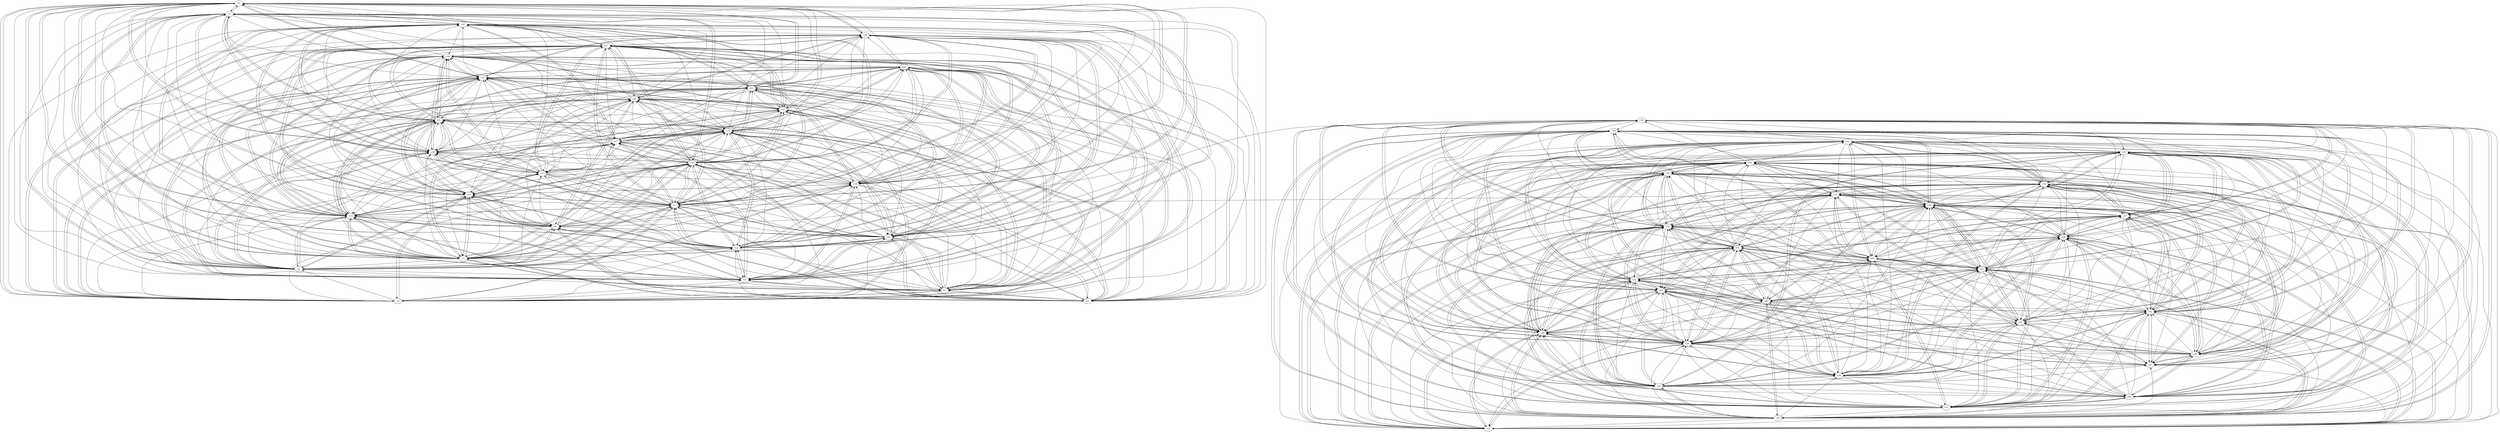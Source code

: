 digraph buchi_test082 {
    v0 [name="v0", player=1, priority=0];
    v1 [name="v1", player=1, priority=0];
    v2 [name="v2", player=1, priority=0];
    v3 [name="v3", player=1, priority=1];
    v4 [name="v4", player=1, priority=1];
    v5 [name="v5", player=1, priority=1];
    v6 [name="v6", player=1, priority=0];
    v7 [name="v7", player=1, priority=1];
    v8 [name="v8", player=1, priority=0];
    v9 [name="v9", player=0, priority=0];
    v10 [name="v10", player=1, priority=0];
    v11 [name="v11", player=0, priority=0];
    v12 [name="v12", player=1, priority=0];
    v13 [name="v13", player=0, priority=1];
    v14 [name="v14", player=1, priority=0];
    v15 [name="v15", player=1, priority=0];
    v16 [name="v16", player=1, priority=1];
    v17 [name="v17", player=0, priority=0];
    v18 [name="v18", player=1, priority=1];
    v19 [name="v19", player=1, priority=1];
    v20 [name="v20", player=1, priority=0];
    v21 [name="v21", player=0, priority=0];
    v22 [name="v22", player=0, priority=1];
    v23 [name="v23", player=1, priority=0];
    v24 [name="v24", player=1, priority=1];
    v25 [name="v25", player=1, priority=1];
    v26 [name="v26", player=1, priority=1];
    v27 [name="v27", player=0, priority=0];
    v28 [name="v28", player=1, priority=1];
    v29 [name="v29", player=0, priority=0];
    v30 [name="v30", player=1, priority=0];
    v31 [name="v31", player=0, priority=1];
    v32 [name="v32", player=1, priority=1];
    v33 [name="v33", player=1, priority=0];
    v34 [name="v34", player=0, priority=0];
    v35 [name="v35", player=1, priority=0];
    v36 [name="v36", player=1, priority=0];
    v37 [name="v37", player=0, priority=1];
    v38 [name="v38", player=1, priority=0];
    v39 [name="v39", player=0, priority=1];
    v40 [name="v40", player=1, priority=0];
    v41 [name="v41", player=0, priority=1];
    v42 [name="v42", player=1, priority=1];
    v43 [name="v43", player=1, priority=1];
    v44 [name="v44", player=1, priority=1];
    v45 [name="v45", player=0, priority=0];
    v46 [name="v46", player=1, priority=1];
    v47 [name="v47", player=0, priority=0];
    v48 [name="v48", player=0, priority=0];
    v49 [name="v49", player=0, priority=1];
    v50 [name="v50", player=1, priority=0];
    v51 [name="v51", player=0, priority=1];
    v52 [name="v52", player=1, priority=1];
    v53 [name="v53", player=1, priority=0];
    v54 [name="v54", player=0, priority=0];
    v55 [name="v55", player=0, priority=0];
    v56 [name="v56", player=0, priority=0];
    v57 [name="v57", player=1, priority=1];
    v58 [name="v58", player=1, priority=0];
    v59 [name="v59", player=1, priority=1];
    v15 -> v21;
    v18 -> v17;
    v47 -> v53;
    v59 -> v55;
    v18 -> v26;
    v27 -> v4;
    v8 -> v0;
    v48 -> v36;
    v27 -> v13;
    v19 -> v9;
    v48 -> v45;
    v8 -> v18;
    v48 -> v54;
    v0 -> v14;
    v11 -> v14;
    v0 -> v23;
    v52 -> v33;
    v10 -> v27;
    v52 -> v42;
    v4 -> v2;
    v44 -> v38;
    v41 -> v51;
    v52 -> v51;
    v33 -> v47;
    v22 -> v10;
    v33 -> v56;
    v22 -> v28;
    v34 -> v30;
    v3 -> v24;
    v14 -> v24;
    v56 -> v39;
    v37 -> v35;
    v59 -> v32;
    v7 -> v3;
    v18 -> v3;
    v15 -> v16;
    v26 -> v16;
    v55 -> v52;
    v7 -> v12;
    v18 -> v12;
    v15 -> v25;
    v26 -> v25;
    v47 -> v48;
    v7 -> v21;
    v48 -> v31;
    v27 -> v8;
    v29 -> v27;
    v8 -> v4;
    v19 -> v4;
    v48 -> v40;
    v40 -> v36;
    v48 -> v49;
    v0 -> v9;
    v11 -> v9;
    v40 -> v45;
    v40 -> v54;
    v25 -> v11;
    v52 -> v37;
    v25 -> v20;
    v53 -> v2;
    v44 -> v33;
    v52 -> v46;
    v2 -> v27;
    v25 -> v29;
    v22 -> v5;
    v3 -> v1;
    v3 -> v10;
    v51 -> v59;
    v3 -> v19;
    v14 -> v19;
    v32 -> v55;
    v43 -> v55;
    v14 -> v28;
    v37 -> v30;
    v15 -> v2;
    v26 -> v2;
    v55 -> v38;
    v36 -> v34;
    v59 -> v36;
    v15 -> v11;
    v26 -> v11;
    v18 -> v7;
    v36 -> v43;
    v26 -> v20;
    v47 -> v43;
    v59 -> v45;
    v18 -> v16;
    v36 -> v52;
    v59 -> v54;
    v48 -> v35;
    v6 -> v29;
    v40 -> v31;
    v21 -> v27;
    v11 -> v4;
    v10 -> v8;
    v40 -> v58;
    v10 -> v17;
    v52 -> v32;
    v2 -> v13;
    v54 -> v51;
    v22 -> v0;
    v22 -> v9;
    v51 -> v45;
    v3 -> v5;
    v14 -> v5;
    v22 -> v18;
    v32 -> v41;
    v43 -> v41;
    v51 -> v54;
    v22 -> v27;
    v35 -> v46;
    v32 -> v59;
    v43 -> v59;
    v35 -> v55;
    v57 -> v55;
    v55 -> v33;
    v59 -> v31;
    v15 -> v6;
    v17 -> v25;
    v26 -> v6;
    v7 -> v2;
    v18 -> v2;
    v36 -> v38;
    v7 -> v11;
    v36 -> v47;
    v59 -> v49;
    v47 -> v56;
    v29 -> v17;
    v48 -> v30;
    v21 -> v13;
    v6 -> v24;
    v29 -> v26;
    v48 -> v39;
    v21 -> v22;
    v50 -> v58;
    v40 -> v35;
    v40 -> v44;
    v10 -> v3;
    v10 -> v12;
    v2 -> v8;
    v25 -> v10;
    v10 -> v21;
    v39 -> v57;
    v54 -> v46;
    v2 -> v17;
    v31 -> v53;
    v54 -> v55;
    v51 -> v31;
    v2 -> v26;
    v14 -> v0;
    v43 -> v36;
    v22 -> v13;
    v51 -> v49;
    v3 -> v9;
    v32 -> v45;
    v43 -> v45;
    v35 -> v41;
    v51 -> v58;
    v3 -> v18;
    v32 -> v54;
    v43 -> v54;
    v35 -> v50;
    v26 -> v1;
    v17 -> v20;
    v28 -> v20;
    v36 -> v33;
    v47 -> v33;
    v55 -> v37;
    v5 -> v27;
    v28 -> v29;
    v47 -> v42;
    v9 -> v25;
    v55 -> v46;
    v59 -> v35;
    v29 -> v3;
    v36 -> v51;
    v47 -> v51;
    v59 -> v44;
    v58 -> v48;
    v21 -> v8;
    v6 -> v19;
    v48 -> v34;
    v50 -> v53;
    v21 -> v26;
    v42 -> v58;
    v54 -> v32;
    v10 -> v7;
    v39 -> v43;
    v25 -> v5;
    v54 -> v41;
    v10 -> v16;
    v2 -> v12;
    v25 -> v14;
    v10 -> v25;
    v2 -> v21;
    v54 -> v59;
    v32 -> v31;
    v22 -> v8;
    v13 -> v27;
    v24 -> v27;
    v3 -> v4;
    v14 -> v4;
    v32 -> v40;
    v35 -> v36;
    v43 -> v40;
    v43 -> v49;
    v51 -> v44;
    v32 -> v58;
    v43 -> v58;
    v28 -> v6;
    v35 -> v54;
    v55 -> v32;
    v17 -> v15;
    v9 -> v11;
    v5 -> v22;
    v28 -> v24;
    v47 -> v37;
    v9 -> v20;
    v9 -> v29;
    v6 -> v5;
    v58 -> v43;
    v50 -> v39;
    v6 -> v14;
    v29 -> v16;
    v58 -> v52;
    v6 -> v23;
    v42 -> v44;
    v50 -> v57;
    v42 -> v53;
    v10 -> v2;
    v25 -> v0;
    v54 -> v36;
    v2 -> v7;
    v25 -> v9;
    v39 -> v56;
    v54 -> v45;
    v2 -> v16;
    v31 -> v52;
    v51 -> v30;
    v24 -> v13;
    v13 -> v22;
    v24 -> v22;
    v32 -> v35;
    v16 -> v18;
    v51 -> v48;
    v35 -> v31;
    v43 -> v44;
    v17 -> v1;
    v28 -> v1;
    v5 -> v8;
    v17 -> v10;
    v28 -> v10;
    v9 -> v6;
    v35 -> v58;
    v5 -> v17;
    v17 -> v19;
    v28 -> v19;
    v9 -> v15;
    v36 -> v32;
    v5 -> v26;
    v17 -> v28;
    v38 -> v51;
    v9 -> v24;
    v46 -> v55;
    v47 -> v32;
    v6 -> v0;
    v29 -> v2;
    v50 -> v34;
    v58 -> v47;
    v21 -> v7;
    v6 -> v18;
    v21 -> v16;
    v50 -> v52;
    v30 -> v46;
    v42 -> v57;
    v20 -> v29;
    v54 -> v31;
    v12 -> v25;
    v23 -> v25;
    v39 -> v51;
    v2 -> v11;
    v31 -> v47;
    v54 -> v49;
    v13 -> v8;
    v31 -> v56;
    v51 -> v34;
    v1 -> v15;
    v43 -> v30;
    v16 -> v13;
    v1 -> v24;
    v13 -> v26;
    v32 -> v39;
    v35 -> v44;
    v5 -> v3;
    v17 -> v5;
    v46 -> v41;
    v57 -> v41;
    v5 -> v12;
    v57 -> v50;
    v9 -> v10;
    v38 -> v46;
    v5 -> v21;
    v17 -> v23;
    v57 -> v59;
    v9 -> v19;
    v58 -> v33;
    v58 -> v42;
    v6 -> v13;
    v42 -> v34;
    v58 -> v51;
    v50 -> v47;
    v50 -> v56;
    v42 -> v52;
    v20 -> v15;
    v30 -> v59;
    v20 -> v24;
    v39 -> v37;
    v23 -> v20;
    v54 -> v35;
    v39 -> v46;
    v12 -> v29;
    v23 -> v29;
    v54 -> v44;
    v4 -> v25;
    v13 -> v3;
    v24 -> v3;
    v1 -> v10;
    v53 -> v48;
    v13 -> v21;
    v24 -> v21;
    v34 -> v53;
    v45 -> v53;
    v1 -> v28;
    v35 -> v30;
    v16 -> v26;
    v37 -> v58;
    v46 -> v36;
    v57 -> v36;
    v38 -> v32;
    v28 -> v9;
    v57 -> v45;
    v9 -> v5;
    v38 -> v41;
    v5 -> v16;
    v28 -> v18;
    v57 -> v54;
    v5 -> v25;
    v27 -> v22;
    v58 -> v37;
    v50 -> v33;
    v8 -> v27;
    v50 -> v42;
    v30 -> v36;
    v42 -> v38;
    v50 -> v51;
    v30 -> v45;
    v23 -> v6;
    v30 -> v54;
    v20 -> v19;
    v39 -> v32;
    v12 -> v15;
    v20 -> v28;
    v4 -> v11;
    v39 -> v41;
    v23 -> v24;
    v54 -> v30;
    v4 -> v20;
    v4 -> v29;
    v13 -> v7;
    v24 -> v7;
    v1 -> v14;
    v24 -> v16;
    v53 -> v52;
    v16 -> v12;
    v34 -> v48;
    v1 -> v23;
    v24 -> v25;
    v37 -> v44;
    v16 -> v21;
    v45 -> v57;
    v56 -> v57;
    v37 -> v53;
    v46 -> v31;
    v57 -> v31;
    v17 -> v4;
    v46 -> v40;
    v57 -> v40;
    v9 -> v0;
    v38 -> v36;
    v5 -> v11;
    v46 -> v49;
    v49 -> v36;
    v38 -> v45;
    v49 -> v45;
    v46 -> v58;
    v57 -> v49;
    v49 -> v54;
    v27 -> v17;
    v58 -> v32;
    v19 -> v13;
    v19 -> v22;
    v50 -> v37;
    v0 -> v18;
    v11 -> v18;
    v30 -> v31;
    v20 -> v5;
    v12 -> v1;
    v30 -> v49;
    v20 -> v14;
    v12 -> v10;
    v23 -> v10;
    v20 -> v23;
    v30 -> v58;
    v41 -> v46;
    v12 -> v19;
    v41 -> v55;
    v31 -> v32;
    v33 -> v51;
    v12 -> v28;
    v23 -> v28;
    v1 -> v0;
    v13 -> v2;
    v24 -> v2;
    v45 -> v34;
    v56 -> v34;
    v24 -> v11;
    v53 -> v47;
    v16 -> v7;
    v34 -> v43;
    v1 -> v18;
    v45 -> v43;
    v34 -> v52;
    v37 -> v57;
    v26 -> v29;
    v38 -> v31;
    v46 -> v44;
    v18 -> v25;
    v49 -> v31;
    v49 -> v40;
    v27 -> v3;
    v27 -> v12;
    v0 -> v4;
    v8 -> v17;
    v19 -> v17;
    v0 -> v13;
    v8 -> v26;
    v19 -> v26;
    v0 -> v22;
    v11 -> v22;
    v30 -> v35;
    v20 -> v0;
    v30 -> v44;
    v20 -> v9;
    v12 -> v5;
    v20 -> v18;
    v12 -> v14;
    v41 -> v50;
    v4 -> v10;
    v33 -> v46;
    v12 -> v23;
    v44 -> v46;
    v52 -> v59;
    v4 -> v19;
    v33 -> v55;
    v44 -> v55;
    v53 -> v33;
    v4 -> v28;
    v53 -> v42;
    v16 -> v2;
    v45 -> v38;
    v53 -> v51;
    v34 -> v47;
    v45 -> v47;
    v56 -> v47;
    v37 -> v43;
    v38 -> v8;
    v34 -> v56;
    v45 -> v56;
    v37 -> v52;
    v26 -> v15;
    v57 -> v30;
    v15 -> v24;
    v46 -> v39;
    v7 -> v20;
    v57 -> v39;
    v38 -> v35;
    v49 -> v35;
    v59 -> v58;
    v18 -> v29;
    v27 -> v16;
    v19 -> v12;
    v11 -> v8;
    v8 -> v21;
    v11 -> v26;
    v23 -> v0;
    v52 -> v36;
    v20 -> v13;
    v44 -> v32;
    v23 -> v9;
    v41 -> v45;
    v33 -> v41;
    v23 -> v18;
    v41 -> v54;
    v44 -> v50;
    v33 -> v59;
    v44 -> v59;
    v53 -> v37;
    v45 -> v33;
    v56 -> v33;
    v3 -> v27;
    v14 -> v27;
    v34 -> v42;
    v15 -> v1;
    v34 -> v51;
    v56 -> v51;
    v15 -> v10;
    v26 -> v10;
    v7 -> v6;
    v18 -> v6;
    v15 -> v19;
    v26 -> v19;
    v7 -> v15;
    v18 -> v15;
    v15 -> v28;
    v38 -> v30;
    v49 -> v30;
    v7 -> v24;
    v18 -> v24;
    v59 -> v53;
    v27 -> v2;
    v27 -> v11;
    v8 -> v7;
    v19 -> v7;
    v27 -> v20;
    v40 -> v39;
    v19 -> v16;
    v48 -> v52;
    v0 -> v12;
    v19 -> v25;
    v11 -> v21;
    v40 -> v57;
    v25 -> v23;
    v33 -> v36;
    v44 -> v36;
    v41 -> v49;
    v52 -> v49;
    v33 -> v45;
    v52 -> v58;
    v33 -> v54;
    v22 -> v17;
    v44 -> v54;
    v3 -> v13;
    v22 -> v26;
    v3 -> v22;
    v14 -> v22;
    v34 -> v37;
    v45 -> v37;
    v56 -> v37;
    v7 -> v1;
    v18 -> v1;
    v15 -> v14;
    v55 -> v50;
    v7 -> v10;
    v59 -> v48;
    v15 -> v23;
    v26 -> v23;
    v55 -> v59;
    v7 -> v19;
    v18 -> v19;
    v36 -> v55;
    v47 -> v55;
    v59 -> v57;
    v7 -> v28;
    v18 -> v28;
    v27 -> v6;
    v48 -> v47;
    v0 -> v7;
    v11 -> v7;
    v40 -> v43;
    v48 -> v56;
    v0 -> v16;
    v11 -> v16;
    v10 -> v20;
    v10 -> v29;
    v33 -> v31;
    v44 -> v31;
    v52 -> v44;
    v44 -> v49;
    v22 -> v12;
    v3 -> v17;
    v32 -> v53;
    v45 -> v32;
    v56 -> v32;
    v3 -> v26;
    v15 -> v0;
    v55 -> v36;
    v26 -> v9;
    v55 -> v45;
    v7 -> v5;
    v18 -> v5;
    v15 -> v18;
    v47 -> v41;
    v7 -> v14;
    v18 -> v14;
    v36 -> v50;
    v47 -> v50;
    v7 -> v23;
    v18 -> v23;
    v36 -> v59;
    v27 -> v1;
    v47 -> v59;
    v48 -> v33;
    v21 -> v25;
    v0 -> v2;
    v11 -> v2;
    v48 -> v51;
    v40 -> v47;
    v40 -> v56;
    v25 -> v4;
    v41 -> v30;
    v41 -> v39;
    v2 -> v20;
    v25 -> v22;
    v44 -> v35;
    v52 -> v39;
    v54 -> v58;
    v2 -> v29;
    v33 -> v44;
    v14 -> v3;
    v22 -> v16;
    v51 -> v52;
    v43 -> v48;
    v22 -> v25;
    v3 -> v21;
    v14 -> v21;
    v32 -> v57;
    v35 -> v53;
    v55 -> v31;
    v15 -> v4;
    v26 -> v4;
    v55 -> v40;
    v7 -> v0;
    v47 -> v36;
    v26 -> v13;
    v55 -> v49;
    v59 -> v38;
    v18 -> v9;
    v59 -> v47;
    v36 -> v54;
    v47 -> v54;
    v59 -> v56;
    v21 -> v11;
    v6 -> v22;
    v48 -> v37;
    v48 -> v46;
    v21 -> v29;
    v10 -> v1;
    v40 -> v51;
    v2 -> v6;
    v25 -> v8;
    v39 -> v55;
    v25 -> v17;
    v54 -> v53;
    v2 -> v24;
    v22 -> v2;
    v32 -> v34;
    v51 -> v47;
    v3 -> v7;
    v22 -> v20;
    v35 -> v39;
    v51 -> v56;
    v14 -> v16;
    v32 -> v52;
    v43 -> v52;
    v35 -> v48;
    v14 -> v25;
    v36 -> v31;
    v47 -> v31;
    v55 -> v44;
    v59 -> v33;
    v18 -> v4;
    v9 -> v23;
    v55 -> v53;
    v59 -> v42;
    v36 -> v49;
    v6 -> v8;
    v29 -> v10;
    v47 -> v58;
    v21 -> v6;
    v6 -> v17;
    v29 -> v19;
    v58 -> v55;
    v21 -> v15;
    v21 -> v24;
    v40 -> v37;
    v10 -> v5;
    v2 -> v1;
    v10 -> v14;
    v39 -> v50;
    v2 -> v10;
    v25 -> v12;
    v10 -> v23;
    v31 -> v46;
    v39 -> v59;
    v25 -> v21;
    v31 -> v55;
    v54 -> v48;
    v54 -> v57;
    v59 -> v41;
    v51 -> v42;
    v3 -> v2;
    v35 -> v34;
    v3 -> v11;
    v14 -> v11;
    v32 -> v56;
    v43 -> v56;
    v55 -> v30;
    v17 -> v13;
    v28 -> v13;
    v55 -> v39;
    v5 -> v20;
    v47 -> v35;
    v59 -> v37;
    v5 -> v29;
    v36 -> v44;
    v9 -> v27;
    v47 -> v44;
    v6 -> v3;
    v58 -> v41;
    v21 -> v1;
    v6 -> v12;
    v58 -> v50;
    v50 -> v46;
    v6 -> v21;
    v29 -> v23;
    v21 -> v19;
    v40 -> v32;
    v42 -> v51;
    v21 -> v28;
    v39 -> v45;
    v54 -> v43;
    v10 -> v18;
    v39 -> v54;
    v2 -> v14;
    v25 -> v16;
    v31 -> v50;
    v54 -> v52;
    v2 -> v23;
    v51 -> v37;
    v24 -> v20;
    v32 -> v33;
    v43 -> v33;
    v1 -> v27;
    v14 -> v6;
    v32 -> v42;
    v43 -> v42;
    v35 -> v38;
    v32 -> v51;
    v43 -> v51;
    v35 -> v47;
    v55 -> v34;
    v28 -> v17;
    v36 -> v30;
    v9 -> v13;
    v47 -> v30;
    v28 -> v26;
    v36 -> v39;
    v38 -> v58;
    v49 -> v58;
    v29 -> v0;
    v58 -> v45;
    v21 -> v5;
    v6 -> v16;
    v29 -> v18;
    v58 -> v54;
    v42 -> v46;
    v21 -> v23;
    v50 -> v59;
    v42 -> v55;
    v20 -> v27;
    v10 -> v4;
    v39 -> v40;
    v2 -> v0;
    v25 -> v2;
    v31 -> v36;
    v2 -> v9;
    v54 -> v47;
    v13 -> v6;
    v2 -> v18;
    v31 -> v54;
    v54 -> v56;
    v13 -> v15;
    v24 -> v15;
    v13 -> v24;
    v32 -> v37;
    v43 -> v37;
    v35 -> v33;
    v35 -> v42;
    v5 -> v1;
    v35 -> v51;
    v28 -> v12;
    v46 -> v48;
    v57 -> v48;
    v38 -> v44;
    v5 -> v19;
    v17 -> v21;
    v9 -> v17;
    v49 -> v53;
    v58 -> v31;
    v9 -> v26;
    v6 -> v2;
    v58 -> v40;
    v21 -> v0;
    v50 -> v36;
    v6 -> v11;
    v42 -> v32;
    v50 -> v45;
    v30 -> v39;
    v42 -> v41;
    v30 -> v57;
    v12 -> v18;
    v39 -> v44;
    v12 -> v27;
    v2 -> v4;
    v4 -> v23;
    v39 -> v53;
    v13 -> v1;
    v31 -> v49;
    v16 -> v6;
    v51 -> v36;
    v13 -> v19;
    v24 -> v19;
    v43 -> v32;
    v53 -> v55;
    v13 -> v28;
    v16 -> v24;
    v46 -> v34;
    v17 -> v7;
    v57 -> v43;
    v9 -> v3;
    v38 -> v39;
    v5 -> v14;
    v17 -> v16;
    v28 -> v16;
    v9 -> v12;
    v46 -> v52;
    v5 -> v23;
    v57 -> v52;
    v38 -> v57;
    v49 -> v57;
    v27 -> v29;
    v50 -> v31;
    v58 -> v44;
    v21 -> v4;
    v58 -> v53;
    v42 -> v36;
    v30 -> v43;
    v42 -> v45;
    v30 -> v52;
    v42 -> v54;
    v39 -> v30;
    v12 -> v13;
    v23 -> v13;
    v23 -> v22;
    v54 -> v37;
    v4 -> v18;
    v31 -> v44;
    v13 -> v5;
    v53 -> v41;
    v16 -> v1;
    v1 -> v12;
    v24 -> v14;
    v56 -> v46;
    v1 -> v21;
    v13 -> v23;
    v24 -> v23;
    v34 -> v55;
    v45 -> v55;
    v56 -> v55;
    v37 -> v51;
    v16 -> v28;
    v5 -> v0;
    v17 -> v2;
    v46 -> v38;
    v49 -> v34;
    v57 -> v38;
    v17 -> v11;
    v28 -> v11;
    v46 -> v47;
    v49 -> v43;
    v57 -> v47;
    v38 -> v52;
    v27 -> v15;
    v49 -> v52;
    v27 -> v24;
    v6 -> v1;
    v8 -> v20;
    v19 -> v20;
    v8 -> v29;
    v50 -> v44;
    v11 -> v25;
    v42 -> v40;
    v12 -> v8;
    v23 -> v8;
    v20 -> v21;
    v30 -> v56;
    v52 -> v53;
    v4 -> v13;
    v12 -> v26;
    v4 -> v22;
    v33 -> v58;
    v44 -> v58;
    v13 -> v0;
    v24 -> v0;
    v1 -> v7;
    v24 -> v9;
    v45 -> v41;
    v1 -> v16;
    v13 -> v18;
    v53 -> v54;
    v45 -> v50;
    v56 -> v50;
    v34 -> v59;
    v45 -> v59;
    v46 -> v33;
    v15 -> v27;
    v26 -> v27;
    v46 -> v42;
    v57 -> v42;
    v9 -> v2;
    v49 -> v38;
    v5 -> v13;
    v46 -> v51;
    v38 -> v47;
    v27 -> v10;
    v49 -> v47;
    v8 -> v6;
    v38 -> v56;
    v49 -> v56;
    v8 -> v15;
    v27 -> v28;
    v0 -> v11;
    v50 -> v30;
    v8 -> v24;
    v42 -> v35;
    v0 -> v29;
    v30 -> v42;
    v20 -> v7;
    v12 -> v3;
    v23 -> v3;
    v23 -> v12;
    v4 -> v8;
    v59 -> v46;
    v52 -> v57;
    v33 -> v53;
    v44 -> v53;
    v13 -> v4;
    v16 -> v0;
    v34 -> v36;
    v45 -> v36;
    v37 -> v32;
    v53 -> v49;
    v16 -> v9;
    v34 -> v45;
    v1 -> v20;
    v56 -> v36;
    v56 -> v45;
    v34 -> v54;
    v56 -> v54;
    v37 -> v50;
    v46 -> v37;
    v7 -> v18;
    v38 -> v33;
    v7 -> v27;
    v18 -> v27;
    v38 -> v42;
    v8 -> v1;
    v19 -> v1;
    v27 -> v14;
    v8 -> v10;
    v19 -> v10;
    v0 -> v6;
    v11 -> v6;
    v8 -> v19;
    v11 -> v15;
    v8 -> v28;
    v30 -> v37;
    v20 -> v2;
    v41 -> v34;
    v52 -> v34;
    v12 -> v7;
    v23 -> v7;
    v52 -> v43;
    v4 -> v3;
    v12 -> v16;
    v23 -> v16;
    v4 -> v12;
    v44 -> v48;
    v4 -> v21;
    v33 -> v57;
    v22 -> v29;
    v34 -> v31;
    v45 -> v31;
    v34 -> v40;
    v56 -> v40;
    v37 -> v36;
    v37 -> v45;
    v26 -> v8;
    v45 -> v58;
    v37 -> v54;
    v15 -> v17;
    v26 -> v17;
    v46 -> v32;
    v7 -> v13;
    v18 -> v13;
    v57 -> v32;
    v7 -> v22;
    v18 -> v22;
    v49 -> v37;
    v27 -> v9;
    v8 -> v5;
    v19 -> v5;
    v27 -> v18;
    v0 -> v1;
    v8 -> v14;
    v19 -> v14;
    v40 -> v46;
    v8 -> v23;
    v19 -> v23;
    v48 -> v59;
    v0 -> v19;
    v11 -> v19;
    v30 -> v32;
    v40 -> v55;
    v0 -> v28;
    v11 -> v28;
    v12 -> v2;
    v41 -> v38;
    v52 -> v38;
    v44 -> v34;
    v23 -> v11;
    v41 -> v47;
    v52 -> v47;
    v52 -> v56;
    v4 -> v16;
    v22 -> v15;
    v33 -> v52;
    v44 -> v52;
    v53 -> v30;
    v53 -> v39;
    v14 -> v20;
    v45 -> v35;
    v56 -> v35;
    v3 -> v29;
    v14 -> v29;
    v34 -> v44;
    v37 -> v31;
    v37 -> v40;
    v15 -> v3;
    v26 -> v3;
    v37 -> v49;
    v7 -> v8;
}
